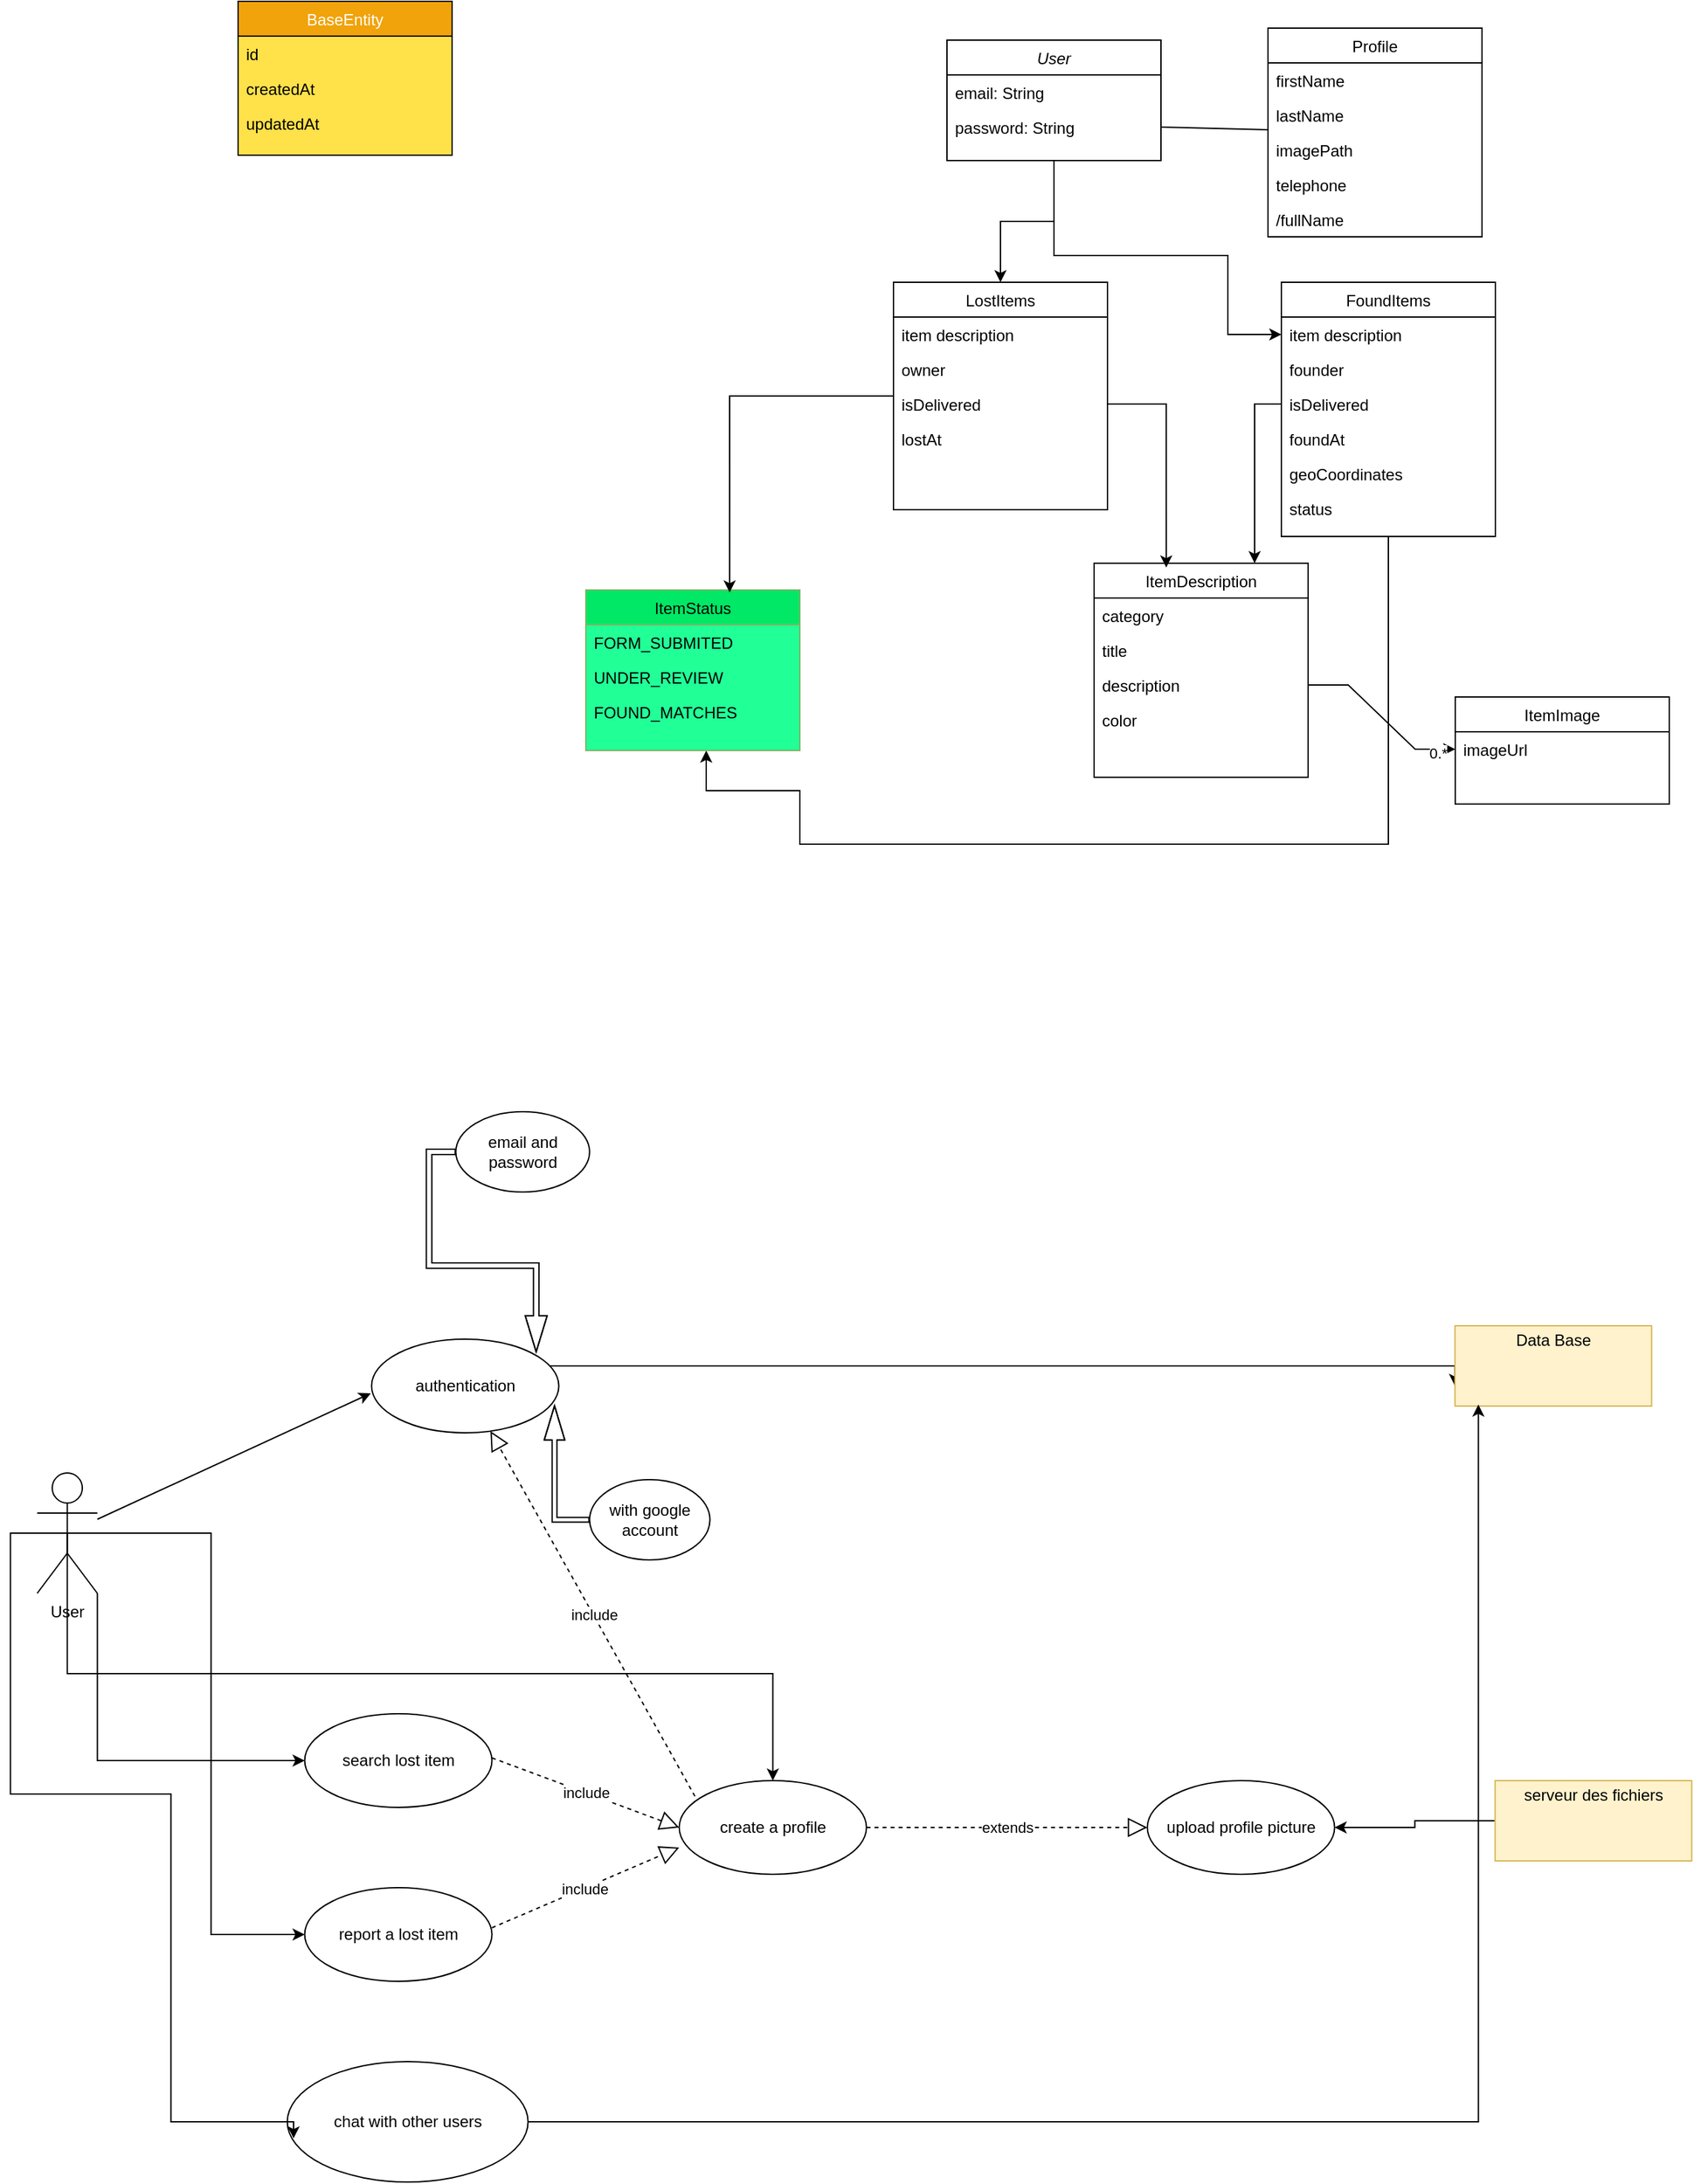 <mxfile version="24.9.1">
  <diagram id="C5RBs43oDa-KdzZeNtuy" name="Page-1">
    <mxGraphModel dx="3027" dy="1180" grid="1" gridSize="10" guides="1" tooltips="1" connect="1" arrows="1" fold="1" page="1" pageScale="1" pageWidth="827" pageHeight="1169" math="0" shadow="0">
      <root>
        <mxCell id="WIyWlLk6GJQsqaUBKTNV-0" />
        <mxCell id="WIyWlLk6GJQsqaUBKTNV-1" parent="WIyWlLk6GJQsqaUBKTNV-0" />
        <mxCell id="9sNv9Av7HzAYeRk0FfPq-47" style="edgeStyle=orthogonalEdgeStyle;rounded=0;orthogonalLoop=1;jettySize=auto;html=1;" parent="WIyWlLk6GJQsqaUBKTNV-1" source="9sNv9Av7HzAYeRk0FfPq-0" target="9sNv9Av7HzAYeRk0FfPq-16" edge="1">
          <mxGeometry relative="1" as="geometry" />
        </mxCell>
        <mxCell id="9sNv9Av7HzAYeRk0FfPq-48" style="edgeStyle=orthogonalEdgeStyle;rounded=0;orthogonalLoop=1;jettySize=auto;html=1;entryX=0;entryY=0.5;entryDx=0;entryDy=0;" parent="WIyWlLk6GJQsqaUBKTNV-1" source="9sNv9Av7HzAYeRk0FfPq-0" target="9sNv9Av7HzAYeRk0FfPq-24" edge="1">
          <mxGeometry relative="1" as="geometry">
            <Array as="points">
              <mxPoint x="180" y="240" />
              <mxPoint x="310" y="240" />
              <mxPoint x="310" y="299" />
            </Array>
          </mxGeometry>
        </mxCell>
        <mxCell id="9sNv9Av7HzAYeRk0FfPq-0" value="User" style="swimlane;fontStyle=2;align=center;verticalAlign=top;childLayout=stackLayout;horizontal=1;startSize=26;horizontalStack=0;resizeParent=1;resizeLast=0;collapsible=1;marginBottom=0;rounded=0;shadow=0;strokeWidth=1;" parent="WIyWlLk6GJQsqaUBKTNV-1" vertex="1">
          <mxGeometry x="100" y="79" width="160" height="90" as="geometry">
            <mxRectangle x="40" y="30" width="160" height="26" as="alternateBounds" />
          </mxGeometry>
        </mxCell>
        <mxCell id="9sNv9Av7HzAYeRk0FfPq-3" value="email: String" style="text;align=left;verticalAlign=top;spacingLeft=4;spacingRight=4;overflow=hidden;rotatable=0;points=[[0,0.5],[1,0.5]];portConstraint=eastwest;" parent="9sNv9Av7HzAYeRk0FfPq-0" vertex="1">
          <mxGeometry y="26" width="160" height="26" as="geometry" />
        </mxCell>
        <mxCell id="9sNv9Av7HzAYeRk0FfPq-4" value="password: String" style="text;align=left;verticalAlign=top;spacingLeft=4;spacingRight=4;overflow=hidden;rotatable=0;points=[[0,0.5],[1,0.5]];portConstraint=eastwest;rounded=0;shadow=0;html=0;" parent="9sNv9Av7HzAYeRk0FfPq-0" vertex="1">
          <mxGeometry y="52" width="160" height="26" as="geometry" />
        </mxCell>
        <mxCell id="9sNv9Av7HzAYeRk0FfPq-5" value="Profile" style="swimlane;fontStyle=0;align=center;verticalAlign=top;childLayout=stackLayout;horizontal=1;startSize=26;horizontalStack=0;resizeParent=1;resizeLast=0;collapsible=1;marginBottom=0;rounded=0;shadow=0;strokeWidth=1;" parent="WIyWlLk6GJQsqaUBKTNV-1" vertex="1">
          <mxGeometry x="340" y="70" width="160" height="156" as="geometry">
            <mxRectangle x="280" y="10" width="160" height="26" as="alternateBounds" />
          </mxGeometry>
        </mxCell>
        <mxCell id="9sNv9Av7HzAYeRk0FfPq-7" value="firstName" style="text;align=left;verticalAlign=top;spacingLeft=4;spacingRight=4;overflow=hidden;rotatable=0;points=[[0,0.5],[1,0.5]];portConstraint=eastwest;rounded=0;shadow=0;html=0;" parent="9sNv9Av7HzAYeRk0FfPq-5" vertex="1">
          <mxGeometry y="26" width="160" height="26" as="geometry" />
        </mxCell>
        <mxCell id="9sNv9Av7HzAYeRk0FfPq-8" value="lastName" style="text;align=left;verticalAlign=top;spacingLeft=4;spacingRight=4;overflow=hidden;rotatable=0;points=[[0,0.5],[1,0.5]];portConstraint=eastwest;rounded=0;shadow=0;html=0;" parent="9sNv9Av7HzAYeRk0FfPq-5" vertex="1">
          <mxGeometry y="52" width="160" height="26" as="geometry" />
        </mxCell>
        <mxCell id="9sNv9Av7HzAYeRk0FfPq-9" value="imagePath&#xa;&#xa;" style="text;align=left;verticalAlign=top;spacingLeft=4;spacingRight=4;overflow=hidden;rotatable=0;points=[[0,0.5],[1,0.5]];portConstraint=eastwest;rounded=0;shadow=0;html=0;" parent="9sNv9Av7HzAYeRk0FfPq-5" vertex="1">
          <mxGeometry y="78" width="160" height="26" as="geometry" />
        </mxCell>
        <mxCell id="HE4f3aYyyqkxuOcVup1_-10" value="telephone" style="text;align=left;verticalAlign=top;spacingLeft=4;spacingRight=4;overflow=hidden;rotatable=0;points=[[0,0.5],[1,0.5]];portConstraint=eastwest;rounded=0;shadow=0;html=0;" vertex="1" parent="9sNv9Av7HzAYeRk0FfPq-5">
          <mxGeometry y="104" width="160" height="26" as="geometry" />
        </mxCell>
        <mxCell id="9sNv9Av7HzAYeRk0FfPq-14" value="/fullName" style="text;align=left;verticalAlign=top;spacingLeft=4;spacingRight=4;overflow=hidden;rotatable=0;points=[[0,0.5],[1,0.5]];portConstraint=eastwest;rounded=0;shadow=0;html=0;" parent="9sNv9Av7HzAYeRk0FfPq-5" vertex="1">
          <mxGeometry y="130" width="160" height="26" as="geometry" />
        </mxCell>
        <mxCell id="9sNv9Av7HzAYeRk0FfPq-10" value="BaseEntity" style="swimlane;fontStyle=0;align=center;verticalAlign=top;childLayout=stackLayout;horizontal=1;startSize=26;horizontalStack=0;resizeParent=1;resizeLast=0;collapsible=1;marginBottom=0;rounded=0;shadow=0;strokeWidth=1;labelBackgroundColor=none;fillColor=#f0a30a;strokeColor=default;swimlaneFillColor=#FFE14A;fontColor=#FFFFFF;" parent="WIyWlLk6GJQsqaUBKTNV-1" vertex="1">
          <mxGeometry x="-430" y="50" width="160" height="115" as="geometry">
            <mxRectangle x="340" y="380" width="170" height="26" as="alternateBounds" />
          </mxGeometry>
        </mxCell>
        <mxCell id="9sNv9Av7HzAYeRk0FfPq-11" value="id" style="text;align=left;verticalAlign=top;spacingLeft=4;spacingRight=4;overflow=hidden;rotatable=0;points=[[0,0.5],[1,0.5]];portConstraint=eastwest;" parent="9sNv9Av7HzAYeRk0FfPq-10" vertex="1">
          <mxGeometry y="26" width="160" height="26" as="geometry" />
        </mxCell>
        <mxCell id="9sNv9Av7HzAYeRk0FfPq-12" value="createdAt" style="text;align=left;verticalAlign=top;spacingLeft=4;spacingRight=4;overflow=hidden;rotatable=0;points=[[0,0.5],[1,0.5]];portConstraint=eastwest;" parent="9sNv9Av7HzAYeRk0FfPq-10" vertex="1">
          <mxGeometry y="52" width="160" height="26" as="geometry" />
        </mxCell>
        <mxCell id="9sNv9Av7HzAYeRk0FfPq-13" value="updatedAt" style="text;align=left;verticalAlign=top;spacingLeft=4;spacingRight=4;overflow=hidden;rotatable=0;points=[[0,0.5],[1,0.5]];portConstraint=eastwest;" parent="9sNv9Av7HzAYeRk0FfPq-10" vertex="1">
          <mxGeometry y="78" width="160" height="26" as="geometry" />
        </mxCell>
        <mxCell id="9sNv9Av7HzAYeRk0FfPq-15" value="" style="endArrow=none;html=1;rounded=0;exitX=1;exitY=0.5;exitDx=0;exitDy=0;" parent="WIyWlLk6GJQsqaUBKTNV-1" source="9sNv9Av7HzAYeRk0FfPq-4" target="9sNv9Av7HzAYeRk0FfPq-5" edge="1">
          <mxGeometry width="50" height="50" relative="1" as="geometry">
            <mxPoint x="250" y="60" as="sourcePoint" />
            <mxPoint x="300" y="10" as="targetPoint" />
          </mxGeometry>
        </mxCell>
        <mxCell id="9sNv9Av7HzAYeRk0FfPq-16" value="LostItems" style="swimlane;fontStyle=0;align=center;verticalAlign=top;childLayout=stackLayout;horizontal=1;startSize=26;horizontalStack=0;resizeParent=1;resizeLast=0;collapsible=1;marginBottom=0;rounded=0;shadow=0;strokeWidth=1;" parent="WIyWlLk6GJQsqaUBKTNV-1" vertex="1">
          <mxGeometry x="60" y="260" width="160" height="170" as="geometry">
            <mxRectangle x="280" y="10" width="160" height="26" as="alternateBounds" />
          </mxGeometry>
        </mxCell>
        <mxCell id="9sNv9Av7HzAYeRk0FfPq-17" value="item description" style="text;align=left;verticalAlign=top;spacingLeft=4;spacingRight=4;overflow=hidden;rotatable=0;points=[[0,0.5],[1,0.5]];portConstraint=eastwest;rounded=0;shadow=0;html=0;" parent="9sNv9Av7HzAYeRk0FfPq-16" vertex="1">
          <mxGeometry y="26" width="160" height="26" as="geometry" />
        </mxCell>
        <mxCell id="9sNv9Av7HzAYeRk0FfPq-18" value="owner" style="text;align=left;verticalAlign=top;spacingLeft=4;spacingRight=4;overflow=hidden;rotatable=0;points=[[0,0.5],[1,0.5]];portConstraint=eastwest;rounded=0;shadow=0;html=0;" parent="9sNv9Av7HzAYeRk0FfPq-16" vertex="1">
          <mxGeometry y="52" width="160" height="26" as="geometry" />
        </mxCell>
        <mxCell id="9sNv9Av7HzAYeRk0FfPq-19" value="isDelivered&#xa;" style="text;align=left;verticalAlign=top;spacingLeft=4;spacingRight=4;overflow=hidden;rotatable=0;points=[[0,0.5],[1,0.5]];portConstraint=eastwest;rounded=0;shadow=0;html=0;" parent="9sNv9Av7HzAYeRk0FfPq-16" vertex="1">
          <mxGeometry y="78" width="160" height="26" as="geometry" />
        </mxCell>
        <mxCell id="9sNv9Av7HzAYeRk0FfPq-21" value="lostAt" style="text;align=left;verticalAlign=top;spacingLeft=4;spacingRight=4;overflow=hidden;rotatable=0;points=[[0,0.5],[1,0.5]];portConstraint=eastwest;rounded=0;shadow=0;html=0;" parent="9sNv9Av7HzAYeRk0FfPq-16" vertex="1">
          <mxGeometry y="104" width="160" height="26" as="geometry" />
        </mxCell>
        <mxCell id="9sNv9Av7HzAYeRk0FfPq-59" style="edgeStyle=orthogonalEdgeStyle;rounded=0;orthogonalLoop=1;jettySize=auto;html=1;" parent="WIyWlLk6GJQsqaUBKTNV-1" source="9sNv9Av7HzAYeRk0FfPq-23" edge="1">
          <mxGeometry relative="1" as="geometry">
            <mxPoint x="-80" y="610" as="targetPoint" />
            <Array as="points">
              <mxPoint x="430" y="680" />
              <mxPoint x="-10" y="680" />
              <mxPoint x="-10" y="640" />
              <mxPoint x="-80" y="640" />
            </Array>
          </mxGeometry>
        </mxCell>
        <mxCell id="9sNv9Av7HzAYeRk0FfPq-23" value="FoundItems" style="swimlane;fontStyle=0;align=center;verticalAlign=top;childLayout=stackLayout;horizontal=1;startSize=26;horizontalStack=0;resizeParent=1;resizeLast=0;collapsible=1;marginBottom=0;rounded=0;shadow=0;strokeWidth=1;" parent="WIyWlLk6GJQsqaUBKTNV-1" vertex="1">
          <mxGeometry x="350" y="260" width="160" height="190" as="geometry">
            <mxRectangle x="280" y="10" width="160" height="26" as="alternateBounds" />
          </mxGeometry>
        </mxCell>
        <mxCell id="9sNv9Av7HzAYeRk0FfPq-24" value="item description" style="text;align=left;verticalAlign=top;spacingLeft=4;spacingRight=4;overflow=hidden;rotatable=0;points=[[0,0.5],[1,0.5]];portConstraint=eastwest;rounded=0;shadow=0;html=0;" parent="9sNv9Av7HzAYeRk0FfPq-23" vertex="1">
          <mxGeometry y="26" width="160" height="26" as="geometry" />
        </mxCell>
        <mxCell id="9sNv9Av7HzAYeRk0FfPq-25" value="founder" style="text;align=left;verticalAlign=top;spacingLeft=4;spacingRight=4;overflow=hidden;rotatable=0;points=[[0,0.5],[1,0.5]];portConstraint=eastwest;rounded=0;shadow=0;html=0;" parent="9sNv9Av7HzAYeRk0FfPq-23" vertex="1">
          <mxGeometry y="52" width="160" height="26" as="geometry" />
        </mxCell>
        <mxCell id="9sNv9Av7HzAYeRk0FfPq-26" value="isDelivered&#xa;" style="text;align=left;verticalAlign=top;spacingLeft=4;spacingRight=4;overflow=hidden;rotatable=0;points=[[0,0.5],[1,0.5]];portConstraint=eastwest;rounded=0;shadow=0;html=0;" parent="9sNv9Av7HzAYeRk0FfPq-23" vertex="1">
          <mxGeometry y="78" width="160" height="26" as="geometry" />
        </mxCell>
        <mxCell id="9sNv9Av7HzAYeRk0FfPq-27" value="foundAt" style="text;align=left;verticalAlign=top;spacingLeft=4;spacingRight=4;overflow=hidden;rotatable=0;points=[[0,0.5],[1,0.5]];portConstraint=eastwest;rounded=0;shadow=0;html=0;" parent="9sNv9Av7HzAYeRk0FfPq-23" vertex="1">
          <mxGeometry y="104" width="160" height="26" as="geometry" />
        </mxCell>
        <mxCell id="9sNv9Av7HzAYeRk0FfPq-28" value="geoCoordinates" style="text;align=left;verticalAlign=top;spacingLeft=4;spacingRight=4;overflow=hidden;rotatable=0;points=[[0,0.5],[1,0.5]];portConstraint=eastwest;rounded=0;shadow=0;html=0;" parent="9sNv9Av7HzAYeRk0FfPq-23" vertex="1">
          <mxGeometry y="130" width="160" height="26" as="geometry" />
        </mxCell>
        <mxCell id="9sNv9Av7HzAYeRk0FfPq-50" value="status&#xa;" style="text;align=left;verticalAlign=top;spacingLeft=4;spacingRight=4;overflow=hidden;rotatable=0;points=[[0,0.5],[1,0.5]];portConstraint=eastwest;rounded=0;shadow=0;html=0;" parent="9sNv9Av7HzAYeRk0FfPq-23" vertex="1">
          <mxGeometry y="156" width="160" height="26" as="geometry" />
        </mxCell>
        <mxCell id="9sNv9Av7HzAYeRk0FfPq-29" value="ItemDescription" style="swimlane;fontStyle=0;align=center;verticalAlign=top;childLayout=stackLayout;horizontal=1;startSize=26;horizontalStack=0;resizeParent=1;resizeLast=0;collapsible=1;marginBottom=0;rounded=0;shadow=0;strokeWidth=1;" parent="WIyWlLk6GJQsqaUBKTNV-1" vertex="1">
          <mxGeometry x="210" y="470" width="160" height="160" as="geometry">
            <mxRectangle x="280" y="10" width="160" height="26" as="alternateBounds" />
          </mxGeometry>
        </mxCell>
        <mxCell id="9sNv9Av7HzAYeRk0FfPq-30" value="category" style="text;align=left;verticalAlign=top;spacingLeft=4;spacingRight=4;overflow=hidden;rotatable=0;points=[[0,0.5],[1,0.5]];portConstraint=eastwest;rounded=0;shadow=0;html=0;" parent="9sNv9Av7HzAYeRk0FfPq-29" vertex="1">
          <mxGeometry y="26" width="160" height="26" as="geometry" />
        </mxCell>
        <mxCell id="9sNv9Av7HzAYeRk0FfPq-31" value="title" style="text;align=left;verticalAlign=top;spacingLeft=4;spacingRight=4;overflow=hidden;rotatable=0;points=[[0,0.5],[1,0.5]];portConstraint=eastwest;rounded=0;shadow=0;html=0;" parent="9sNv9Av7HzAYeRk0FfPq-29" vertex="1">
          <mxGeometry y="52" width="160" height="26" as="geometry" />
        </mxCell>
        <mxCell id="9sNv9Av7HzAYeRk0FfPq-33" value="description" style="text;align=left;verticalAlign=top;spacingLeft=4;spacingRight=4;overflow=hidden;rotatable=0;points=[[0,0.5],[1,0.5]];portConstraint=eastwest;rounded=0;shadow=0;html=0;" parent="9sNv9Av7HzAYeRk0FfPq-29" vertex="1">
          <mxGeometry y="78" width="160" height="26" as="geometry" />
        </mxCell>
        <mxCell id="9sNv9Av7HzAYeRk0FfPq-32" value="color" style="text;align=left;verticalAlign=top;spacingLeft=4;spacingRight=4;overflow=hidden;rotatable=0;points=[[0,0.5],[1,0.5]];portConstraint=eastwest;rounded=0;shadow=0;html=0;" parent="9sNv9Av7HzAYeRk0FfPq-29" vertex="1">
          <mxGeometry y="104" width="160" height="26" as="geometry" />
        </mxCell>
        <mxCell id="9sNv9Av7HzAYeRk0FfPq-36" value="ItemImage" style="swimlane;fontStyle=0;align=center;verticalAlign=top;childLayout=stackLayout;horizontal=1;startSize=26;horizontalStack=0;resizeParent=1;resizeLast=0;collapsible=1;marginBottom=0;rounded=0;shadow=0;strokeWidth=1;" parent="WIyWlLk6GJQsqaUBKTNV-1" vertex="1">
          <mxGeometry x="480" y="570" width="160" height="80" as="geometry">
            <mxRectangle x="280" y="10" width="160" height="26" as="alternateBounds" />
          </mxGeometry>
        </mxCell>
        <mxCell id="9sNv9Av7HzAYeRk0FfPq-38" value="imageUrl" style="text;align=left;verticalAlign=top;spacingLeft=4;spacingRight=4;overflow=hidden;rotatable=0;points=[[0,0.5],[1,0.5]];portConstraint=eastwest;rounded=0;shadow=0;html=0;" parent="9sNv9Av7HzAYeRk0FfPq-36" vertex="1">
          <mxGeometry y="26" width="160" height="26" as="geometry" />
        </mxCell>
        <mxCell id="9sNv9Av7HzAYeRk0FfPq-42" style="edgeStyle=entityRelationEdgeStyle;rounded=0;orthogonalLoop=1;jettySize=auto;html=1;" parent="WIyWlLk6GJQsqaUBKTNV-1" source="9sNv9Av7HzAYeRk0FfPq-33" target="9sNv9Av7HzAYeRk0FfPq-38" edge="1">
          <mxGeometry relative="1" as="geometry" />
        </mxCell>
        <mxCell id="9sNv9Av7HzAYeRk0FfPq-44" value="0.*" style="edgeLabel;html=1;align=center;verticalAlign=middle;resizable=0;points=[];" parent="9sNv9Av7HzAYeRk0FfPq-42" vertex="1" connectable="0">
          <mxGeometry x="0.793" y="-3" relative="1" as="geometry">
            <mxPoint as="offset" />
          </mxGeometry>
        </mxCell>
        <mxCell id="9sNv9Av7HzAYeRk0FfPq-45" style="edgeStyle=orthogonalEdgeStyle;rounded=0;orthogonalLoop=1;jettySize=auto;html=1;entryX=0.75;entryY=0;entryDx=0;entryDy=0;" parent="WIyWlLk6GJQsqaUBKTNV-1" source="9sNv9Av7HzAYeRk0FfPq-26" target="9sNv9Av7HzAYeRk0FfPq-29" edge="1">
          <mxGeometry relative="1" as="geometry">
            <Array as="points">
              <mxPoint x="330" y="351" />
            </Array>
          </mxGeometry>
        </mxCell>
        <mxCell id="9sNv9Av7HzAYeRk0FfPq-46" style="edgeStyle=orthogonalEdgeStyle;rounded=0;orthogonalLoop=1;jettySize=auto;html=1;exitX=1;exitY=0.5;exitDx=0;exitDy=0;entryX=0.337;entryY=0.02;entryDx=0;entryDy=0;entryPerimeter=0;" parent="WIyWlLk6GJQsqaUBKTNV-1" source="9sNv9Av7HzAYeRk0FfPq-19" target="9sNv9Av7HzAYeRk0FfPq-29" edge="1">
          <mxGeometry relative="1" as="geometry" />
        </mxCell>
        <mxCell id="9sNv9Av7HzAYeRk0FfPq-52" value="ItemStatus&#xa;" style="swimlane;fontStyle=0;align=center;verticalAlign=top;childLayout=stackLayout;horizontal=1;startSize=26;horizontalStack=0;resizeParent=1;resizeLast=0;collapsible=1;marginBottom=0;rounded=0;shadow=0;strokeWidth=1;fillColor=#00E865;strokeColor=#82b366;gradientColor=none;swimlaneFillColor=#21FF97;" parent="WIyWlLk6GJQsqaUBKTNV-1" vertex="1">
          <mxGeometry x="-170" y="490" width="160" height="120" as="geometry">
            <mxRectangle x="280" y="10" width="160" height="26" as="alternateBounds" />
          </mxGeometry>
        </mxCell>
        <mxCell id="9sNv9Av7HzAYeRk0FfPq-53" value="FORM_SUBMITED" style="text;align=left;verticalAlign=top;spacingLeft=4;spacingRight=4;overflow=hidden;rotatable=0;points=[[0,0.5],[1,0.5]];portConstraint=eastwest;rounded=0;shadow=0;html=0;" parent="9sNv9Av7HzAYeRk0FfPq-52" vertex="1">
          <mxGeometry y="26" width="160" height="26" as="geometry" />
        </mxCell>
        <mxCell id="9sNv9Av7HzAYeRk0FfPq-54" value="UNDER_REVIEW" style="text;align=left;verticalAlign=top;spacingLeft=4;spacingRight=4;overflow=hidden;rotatable=0;points=[[0,0.5],[1,0.5]];portConstraint=eastwest;rounded=0;shadow=0;html=0;" parent="9sNv9Av7HzAYeRk0FfPq-52" vertex="1">
          <mxGeometry y="52" width="160" height="26" as="geometry" />
        </mxCell>
        <mxCell id="9sNv9Av7HzAYeRk0FfPq-55" value="FOUND_MATCHES" style="text;align=left;verticalAlign=top;spacingLeft=4;spacingRight=4;overflow=hidden;rotatable=0;points=[[0,0.5],[1,0.5]];portConstraint=eastwest;rounded=0;shadow=0;html=0;" parent="9sNv9Av7HzAYeRk0FfPq-52" vertex="1">
          <mxGeometry y="78" width="160" height="26" as="geometry" />
        </mxCell>
        <mxCell id="9sNv9Av7HzAYeRk0FfPq-58" style="edgeStyle=orthogonalEdgeStyle;rounded=0;orthogonalLoop=1;jettySize=auto;html=1;entryX=0.672;entryY=0.016;entryDx=0;entryDy=0;entryPerimeter=0;" parent="WIyWlLk6GJQsqaUBKTNV-1" source="9sNv9Av7HzAYeRk0FfPq-16" target="9sNv9Av7HzAYeRk0FfPq-52" edge="1">
          <mxGeometry relative="1" as="geometry" />
        </mxCell>
        <mxCell id="HE4f3aYyyqkxuOcVup1_-24" style="edgeStyle=orthogonalEdgeStyle;rounded=0;orthogonalLoop=1;jettySize=auto;html=1;entryX=0;entryY=0.75;entryDx=0;entryDy=0;" edge="1" parent="WIyWlLk6GJQsqaUBKTNV-1" source="HE4f3aYyyqkxuOcVup1_-2" target="HE4f3aYyyqkxuOcVup1_-23">
          <mxGeometry relative="1" as="geometry">
            <Array as="points">
              <mxPoint x="-7.2" y="1070" />
              <mxPoint x="-7.2" y="1070" />
            </Array>
          </mxGeometry>
        </mxCell>
        <mxCell id="HE4f3aYyyqkxuOcVup1_-2" value="authentication" style="ellipse;whiteSpace=wrap;html=1;" vertex="1" parent="WIyWlLk6GJQsqaUBKTNV-1">
          <mxGeometry x="-330.2" y="1050" width="140" height="70" as="geometry" />
        </mxCell>
        <mxCell id="HE4f3aYyyqkxuOcVup1_-30" style="edgeStyle=orthogonalEdgeStyle;rounded=0;orthogonalLoop=1;jettySize=auto;html=1;exitX=1;exitY=1;exitDx=0;exitDy=0;exitPerimeter=0;entryX=0;entryY=0.5;entryDx=0;entryDy=0;" edge="1" parent="WIyWlLk6GJQsqaUBKTNV-1" source="HE4f3aYyyqkxuOcVup1_-5" target="HE4f3aYyyqkxuOcVup1_-26">
          <mxGeometry relative="1" as="geometry" />
        </mxCell>
        <mxCell id="HE4f3aYyyqkxuOcVup1_-31" style="edgeStyle=orthogonalEdgeStyle;rounded=0;orthogonalLoop=1;jettySize=auto;html=1;exitX=0.5;exitY=0.5;exitDx=0;exitDy=0;exitPerimeter=0;entryX=0;entryY=0.5;entryDx=0;entryDy=0;" edge="1" parent="WIyWlLk6GJQsqaUBKTNV-1" source="HE4f3aYyyqkxuOcVup1_-5" target="HE4f3aYyyqkxuOcVup1_-27">
          <mxGeometry relative="1" as="geometry">
            <Array as="points">
              <mxPoint x="-450.2" y="1195" />
              <mxPoint x="-450.2" y="1495" />
            </Array>
          </mxGeometry>
        </mxCell>
        <mxCell id="HE4f3aYyyqkxuOcVup1_-33" style="edgeStyle=orthogonalEdgeStyle;rounded=0;orthogonalLoop=1;jettySize=auto;html=1;exitX=0.5;exitY=0.5;exitDx=0;exitDy=0;exitPerimeter=0;" edge="1" parent="WIyWlLk6GJQsqaUBKTNV-1" source="HE4f3aYyyqkxuOcVup1_-5" target="HE4f3aYyyqkxuOcVup1_-28">
          <mxGeometry relative="1" as="geometry">
            <Array as="points">
              <mxPoint x="-557.2" y="1300" />
              <mxPoint x="-30.2" y="1300" />
            </Array>
          </mxGeometry>
        </mxCell>
        <mxCell id="HE4f3aYyyqkxuOcVup1_-5" value="User" style="shape=umlActor;verticalLabelPosition=bottom;verticalAlign=top;html=1;" vertex="1" parent="WIyWlLk6GJQsqaUBKTNV-1">
          <mxGeometry x="-580.2" y="1150" width="45" height="90" as="geometry" />
        </mxCell>
        <mxCell id="HE4f3aYyyqkxuOcVup1_-15" style="edgeStyle=orthogonalEdgeStyle;rounded=0;orthogonalLoop=1;jettySize=auto;html=1;exitX=0;exitY=0.5;exitDx=0;exitDy=0;entryX=0.879;entryY=0.143;entryDx=0;entryDy=0;entryPerimeter=0;shape=flexArrow;endWidth=11.282;endSize=8.682;width=4.103;" edge="1" parent="WIyWlLk6GJQsqaUBKTNV-1" source="HE4f3aYyyqkxuOcVup1_-8" target="HE4f3aYyyqkxuOcVup1_-2">
          <mxGeometry relative="1" as="geometry">
            <mxPoint x="-147.2" y="1010" as="sourcePoint" />
            <mxPoint x="-190.2" y="1075.018" as="targetPoint" />
          </mxGeometry>
        </mxCell>
        <mxCell id="HE4f3aYyyqkxuOcVup1_-8" value="email and password" style="ellipse;whiteSpace=wrap;html=1;" vertex="1" parent="WIyWlLk6GJQsqaUBKTNV-1">
          <mxGeometry x="-267.2" y="880" width="100" height="60" as="geometry" />
        </mxCell>
        <mxCell id="HE4f3aYyyqkxuOcVup1_-9" value="with google account" style="ellipse;whiteSpace=wrap;html=1;" vertex="1" parent="WIyWlLk6GJQsqaUBKTNV-1">
          <mxGeometry x="-167.2" y="1155" width="90" height="60" as="geometry" />
        </mxCell>
        <mxCell id="HE4f3aYyyqkxuOcVup1_-18" style="edgeStyle=orthogonalEdgeStyle;rounded=0;orthogonalLoop=1;jettySize=auto;html=1;entryX=0.977;entryY=0.704;entryDx=0;entryDy=0;entryPerimeter=0;shape=flexArrow;endWidth=10.769;endSize=8.21;width=3.59;" edge="1" parent="WIyWlLk6GJQsqaUBKTNV-1" source="HE4f3aYyyqkxuOcVup1_-9" target="HE4f3aYyyqkxuOcVup1_-2">
          <mxGeometry relative="1" as="geometry" />
        </mxCell>
        <mxCell id="HE4f3aYyyqkxuOcVup1_-21" style="rounded=0;orthogonalLoop=1;jettySize=auto;html=1;entryX=-0.004;entryY=0.578;entryDx=0;entryDy=0;entryPerimeter=0;" edge="1" parent="WIyWlLk6GJQsqaUBKTNV-1" source="HE4f3aYyyqkxuOcVup1_-5" target="HE4f3aYyyqkxuOcVup1_-2">
          <mxGeometry relative="1" as="geometry" />
        </mxCell>
        <mxCell id="HE4f3aYyyqkxuOcVup1_-23" value="&lt;p style=&quot;margin:0px;margin-top:4px;text-align:center;&quot;&gt;Data Base&lt;/p&gt;" style="verticalAlign=top;align=left;overflow=fill;html=1;whiteSpace=wrap;fillColor=#fff2cc;strokeColor=#d6b656;" vertex="1" parent="WIyWlLk6GJQsqaUBKTNV-1">
          <mxGeometry x="479.8" y="1040" width="147" height="60" as="geometry" />
        </mxCell>
        <mxCell id="HE4f3aYyyqkxuOcVup1_-26" value="search lost item" style="ellipse;whiteSpace=wrap;html=1;" vertex="1" parent="WIyWlLk6GJQsqaUBKTNV-1">
          <mxGeometry x="-380.2" y="1330" width="140" height="70" as="geometry" />
        </mxCell>
        <mxCell id="HE4f3aYyyqkxuOcVup1_-27" value="report a lost item" style="ellipse;whiteSpace=wrap;html=1;" vertex="1" parent="WIyWlLk6GJQsqaUBKTNV-1">
          <mxGeometry x="-380.2" y="1460" width="140" height="70" as="geometry" />
        </mxCell>
        <mxCell id="HE4f3aYyyqkxuOcVup1_-28" value="create a profile" style="ellipse;whiteSpace=wrap;html=1;" vertex="1" parent="WIyWlLk6GJQsqaUBKTNV-1">
          <mxGeometry x="-100.2" y="1380" width="140" height="70" as="geometry" />
        </mxCell>
        <mxCell id="HE4f3aYyyqkxuOcVup1_-29" value="chat with other users" style="ellipse;whiteSpace=wrap;html=1;" vertex="1" parent="WIyWlLk6GJQsqaUBKTNV-1">
          <mxGeometry x="-393.2" y="1590" width="180" height="90" as="geometry" />
        </mxCell>
        <mxCell id="HE4f3aYyyqkxuOcVup1_-34" value="" style="endArrow=block;dashed=1;endFill=0;endSize=12;html=1;rounded=0;exitX=0.084;exitY=0.167;exitDx=0;exitDy=0;exitPerimeter=0;" edge="1" parent="WIyWlLk6GJQsqaUBKTNV-1" source="HE4f3aYyyqkxuOcVup1_-28" target="HE4f3aYyyqkxuOcVup1_-2">
          <mxGeometry width="160" relative="1" as="geometry">
            <mxPoint x="-120.2" y="1270" as="sourcePoint" />
            <mxPoint x="39.8" y="1270" as="targetPoint" />
          </mxGeometry>
        </mxCell>
        <mxCell id="HE4f3aYyyqkxuOcVup1_-39" value="include" style="edgeLabel;html=1;align=center;verticalAlign=middle;resizable=0;points=[];" vertex="1" connectable="0" parent="HE4f3aYyyqkxuOcVup1_-34">
          <mxGeometry x="-0.005" relative="1" as="geometry">
            <mxPoint as="offset" />
          </mxGeometry>
        </mxCell>
        <mxCell id="HE4f3aYyyqkxuOcVup1_-35" value="" style="endArrow=block;dashed=1;endFill=0;endSize=12;html=1;rounded=0;exitX=0.084;exitY=0.167;exitDx=0;exitDy=0;exitPerimeter=0;entryX=0;entryY=0.5;entryDx=0;entryDy=0;" edge="1" parent="WIyWlLk6GJQsqaUBKTNV-1" target="HE4f3aYyyqkxuOcVup1_-28">
          <mxGeometry width="160" relative="1" as="geometry">
            <mxPoint x="-240.2" y="1363" as="sourcePoint" />
            <mxPoint x="-393.2" y="1090" as="targetPoint" />
          </mxGeometry>
        </mxCell>
        <mxCell id="HE4f3aYyyqkxuOcVup1_-38" value="include" style="edgeLabel;html=1;align=center;verticalAlign=middle;resizable=0;points=[];" vertex="1" connectable="0" parent="HE4f3aYyyqkxuOcVup1_-35">
          <mxGeometry x="0.003" relative="1" as="geometry">
            <mxPoint as="offset" />
          </mxGeometry>
        </mxCell>
        <mxCell id="HE4f3aYyyqkxuOcVup1_-36" value="" style="endArrow=block;dashed=1;endFill=0;endSize=12;html=1;rounded=0;exitX=0.084;exitY=0.167;exitDx=0;exitDy=0;exitPerimeter=0;entryX=0;entryY=0.714;entryDx=0;entryDy=0;entryPerimeter=0;" edge="1" parent="WIyWlLk6GJQsqaUBKTNV-1" target="HE4f3aYyyqkxuOcVup1_-28">
          <mxGeometry width="160" relative="1" as="geometry">
            <mxPoint x="-240.2" y="1490" as="sourcePoint" />
            <mxPoint x="-100.2" y="1542" as="targetPoint" />
          </mxGeometry>
        </mxCell>
        <mxCell id="HE4f3aYyyqkxuOcVup1_-37" value="include" style="edgeLabel;html=1;align=center;verticalAlign=middle;resizable=0;points=[];" vertex="1" connectable="0" parent="HE4f3aYyyqkxuOcVup1_-36">
          <mxGeometry x="-0.006" relative="1" as="geometry">
            <mxPoint as="offset" />
          </mxGeometry>
        </mxCell>
        <mxCell id="HE4f3aYyyqkxuOcVup1_-40" value="" style="endArrow=block;dashed=1;endFill=0;endSize=12;html=1;rounded=0;exitX=0.084;exitY=0.167;exitDx=0;exitDy=0;exitPerimeter=0;entryX=0;entryY=0.5;entryDx=0;entryDy=0;" edge="1" parent="WIyWlLk6GJQsqaUBKTNV-1" target="HE4f3aYyyqkxuOcVup1_-42">
          <mxGeometry width="160" relative="1" as="geometry">
            <mxPoint x="39.8" y="1415" as="sourcePoint" />
            <mxPoint x="412.8" y="1090" as="targetPoint" />
          </mxGeometry>
        </mxCell>
        <mxCell id="HE4f3aYyyqkxuOcVup1_-41" value="extends" style="edgeLabel;html=1;align=center;verticalAlign=middle;resizable=0;points=[];" vertex="1" connectable="0" parent="HE4f3aYyyqkxuOcVup1_-40">
          <mxGeometry x="-0.006" relative="1" as="geometry">
            <mxPoint as="offset" />
          </mxGeometry>
        </mxCell>
        <mxCell id="HE4f3aYyyqkxuOcVup1_-42" value="upload profile picture" style="ellipse;whiteSpace=wrap;html=1;" vertex="1" parent="WIyWlLk6GJQsqaUBKTNV-1">
          <mxGeometry x="249.8" y="1380" width="140" height="70" as="geometry" />
        </mxCell>
        <mxCell id="HE4f3aYyyqkxuOcVup1_-48" style="edgeStyle=orthogonalEdgeStyle;rounded=0;orthogonalLoop=1;jettySize=auto;html=1;" edge="1" parent="WIyWlLk6GJQsqaUBKTNV-1" source="HE4f3aYyyqkxuOcVup1_-44" target="HE4f3aYyyqkxuOcVup1_-42">
          <mxGeometry relative="1" as="geometry" />
        </mxCell>
        <mxCell id="HE4f3aYyyqkxuOcVup1_-44" value="&lt;p style=&quot;margin:0px;margin-top:4px;text-align:center;&quot;&gt;serveur des fichiers&lt;/p&gt;" style="verticalAlign=top;align=left;overflow=fill;html=1;whiteSpace=wrap;fillColor=#fff2cc;strokeColor=#d6b656;" vertex="1" parent="WIyWlLk6GJQsqaUBKTNV-1">
          <mxGeometry x="509.8" y="1380" width="147" height="60" as="geometry" />
        </mxCell>
        <mxCell id="HE4f3aYyyqkxuOcVup1_-49" style="edgeStyle=orthogonalEdgeStyle;rounded=0;orthogonalLoop=1;jettySize=auto;html=1;exitX=0.5;exitY=0.5;exitDx=0;exitDy=0;exitPerimeter=0;entryX=0.026;entryY=0.638;entryDx=0;entryDy=0;entryPerimeter=0;" edge="1" parent="WIyWlLk6GJQsqaUBKTNV-1" source="HE4f3aYyyqkxuOcVup1_-5" target="HE4f3aYyyqkxuOcVup1_-29">
          <mxGeometry relative="1" as="geometry">
            <Array as="points">
              <mxPoint x="-600.2" y="1195" />
              <mxPoint x="-600.2" y="1390" />
              <mxPoint x="-480.2" y="1390" />
              <mxPoint x="-480.2" y="1635" />
              <mxPoint x="-388.2" y="1635" />
            </Array>
          </mxGeometry>
        </mxCell>
        <mxCell id="HE4f3aYyyqkxuOcVup1_-50" style="edgeStyle=orthogonalEdgeStyle;rounded=0;orthogonalLoop=1;jettySize=auto;html=1;entryX=0.119;entryY=0.981;entryDx=0;entryDy=0;entryPerimeter=0;" edge="1" parent="WIyWlLk6GJQsqaUBKTNV-1" source="HE4f3aYyyqkxuOcVup1_-29" target="HE4f3aYyyqkxuOcVup1_-23">
          <mxGeometry relative="1" as="geometry">
            <Array as="points">
              <mxPoint x="497.8" y="1635" />
            </Array>
          </mxGeometry>
        </mxCell>
      </root>
    </mxGraphModel>
  </diagram>
</mxfile>
